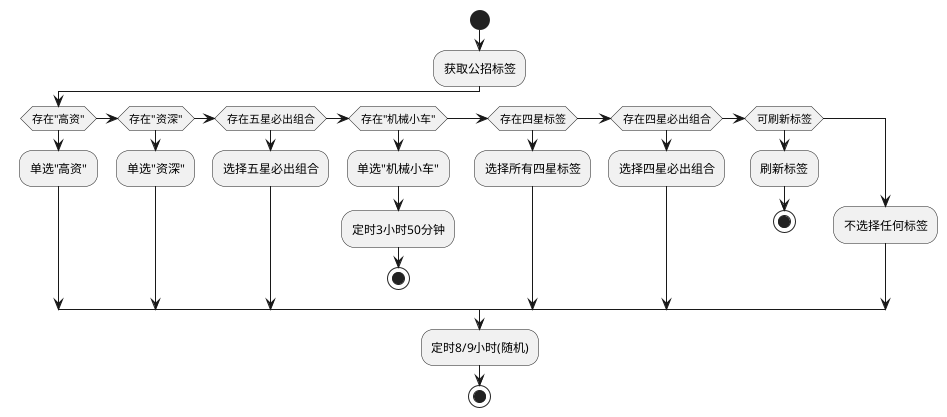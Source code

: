 @startuml
start
  :获取公招标签;
if (存在"高资")
  :单选"高资";
elseif (存在"资深")
  :单选"资深";
elseif (存在五星必出组合)
  :选择五星必出组合;
elseif (存在"机械小车")
  :单选"机械小车";
  :定时3小时50分钟;
  stop
elseif (存在四星标签)
  :选择所有四星标签;
elseif (存在四星必出组合)
  :选择四星必出组合;
elseif (可刷新标签)
  :刷新标签;
  stop
else
  :不选择任何标签;
endif
:定时8/9小时(随机);
stop
@enduml
